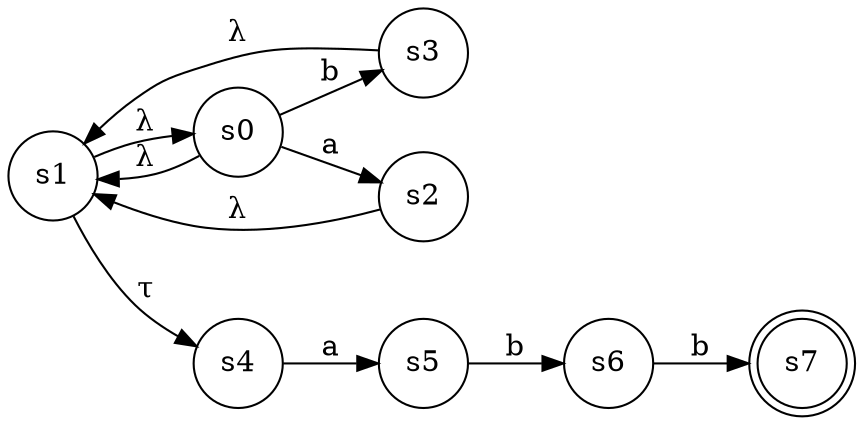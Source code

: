 digraph finite_state_machine {
	rankdir=LR;
	size="8,5"
	node [shape = doublecircle]; s7;
	node [shape = circle];
	s0 -> s2 [ label = "a" ];
	s0 -> s3 [ label = "b" ];
	s0 -> s1 [ label = "λ" ];
	s1 -> s0 [ label = "λ" ];
	s1 -> s4 [ label = "τ" ];
	s2 -> s1 [ label = "λ" ];
	s3 -> s1 [ label = "λ" ];
	s4 -> s5 [ label = "a" ];
	s5 -> s6 [ label = "b" ];
	s6 -> s7 [ label = "b" ];
}
